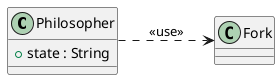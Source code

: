 @startuml q2
left to right direction
class Philosopher{
    + state : String
}

class Fork

Philosopher ..> Fork : <<use>>
@enduml